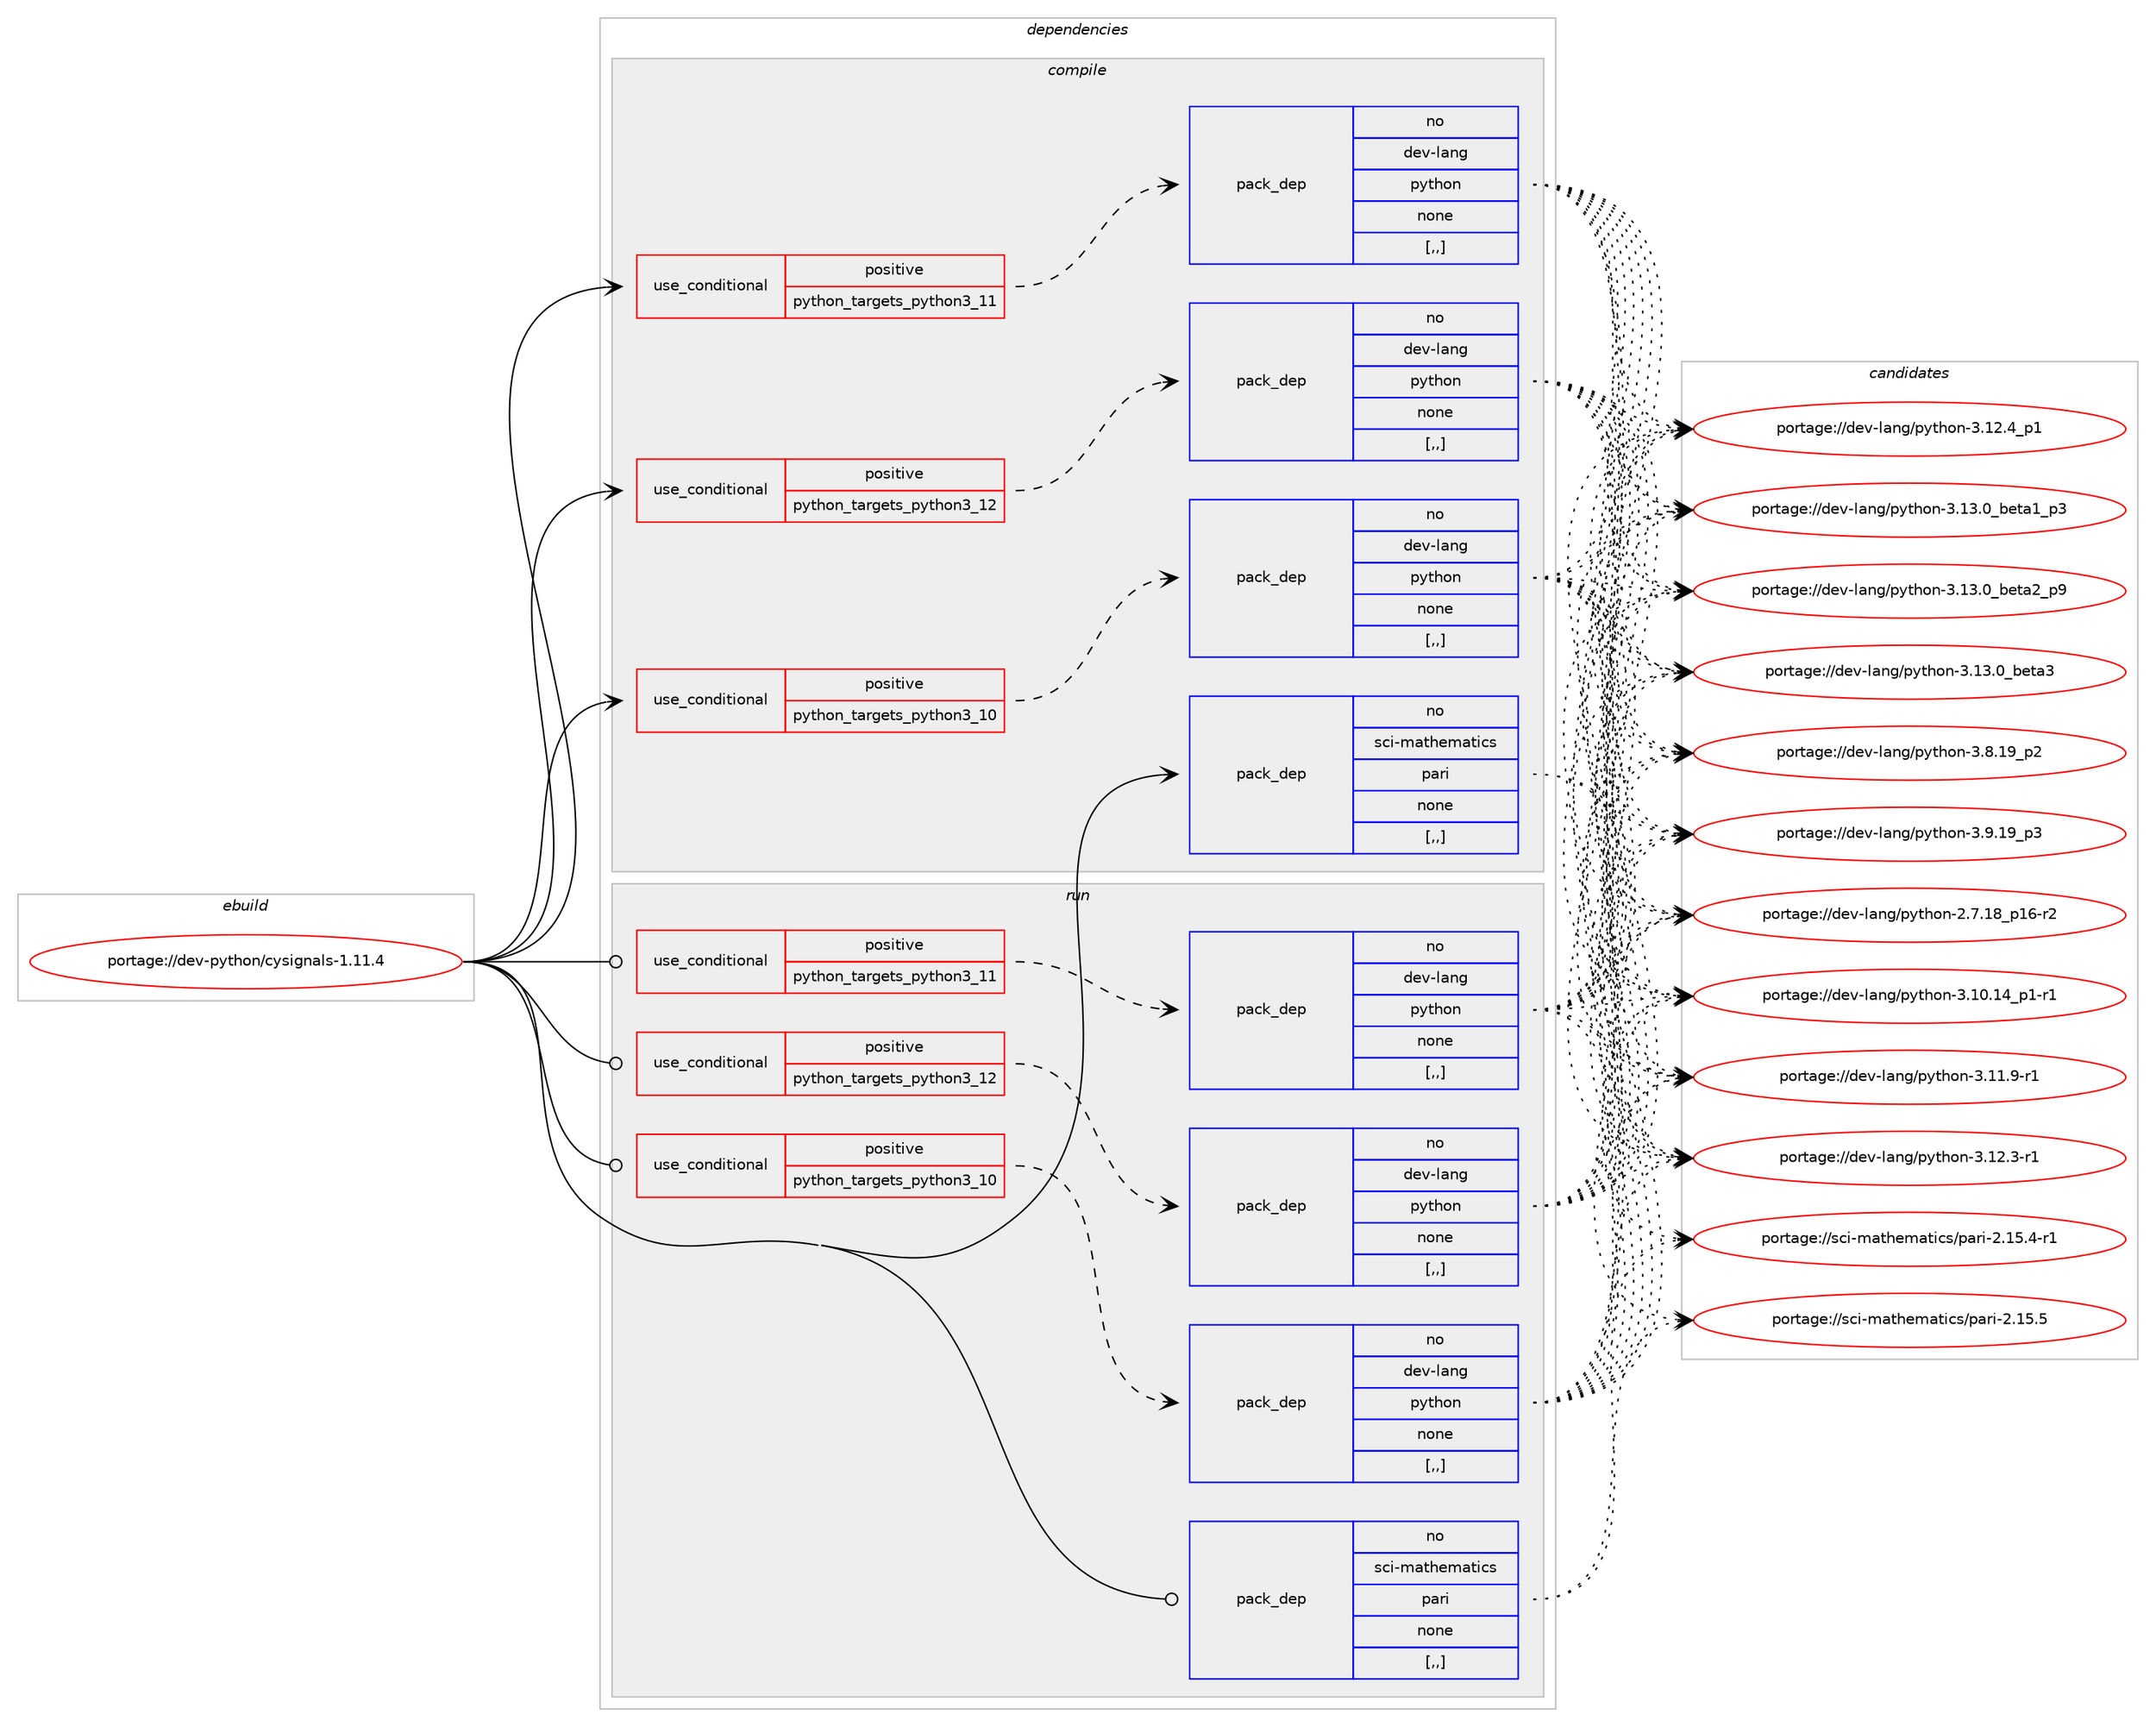 digraph prolog {

# *************
# Graph options
# *************

newrank=true;
concentrate=true;
compound=true;
graph [rankdir=LR,fontname=Helvetica,fontsize=10,ranksep=1.5];#, ranksep=2.5, nodesep=0.2];
edge  [arrowhead=vee];
node  [fontname=Helvetica,fontsize=10];

# **********
# The ebuild
# **********

subgraph cluster_leftcol {
color=gray;
rank=same;
label=<<i>ebuild</i>>;
id [label="portage://dev-python/cysignals-1.11.4", color=red, width=4, href="../dev-python/cysignals-1.11.4.svg"];
}

# ****************
# The dependencies
# ****************

subgraph cluster_midcol {
color=gray;
label=<<i>dependencies</i>>;
subgraph cluster_compile {
fillcolor="#eeeeee";
style=filled;
label=<<i>compile</i>>;
subgraph cond31198 {
dependency141396 [label=<<TABLE BORDER="0" CELLBORDER="1" CELLSPACING="0" CELLPADDING="4"><TR><TD ROWSPAN="3" CELLPADDING="10">use_conditional</TD></TR><TR><TD>positive</TD></TR><TR><TD>python_targets_python3_10</TD></TR></TABLE>>, shape=none, color=red];
subgraph pack108986 {
dependency141397 [label=<<TABLE BORDER="0" CELLBORDER="1" CELLSPACING="0" CELLPADDING="4" WIDTH="220"><TR><TD ROWSPAN="6" CELLPADDING="30">pack_dep</TD></TR><TR><TD WIDTH="110">no</TD></TR><TR><TD>dev-lang</TD></TR><TR><TD>python</TD></TR><TR><TD>none</TD></TR><TR><TD>[,,]</TD></TR></TABLE>>, shape=none, color=blue];
}
dependency141396:e -> dependency141397:w [weight=20,style="dashed",arrowhead="vee"];
}
id:e -> dependency141396:w [weight=20,style="solid",arrowhead="vee"];
subgraph cond31199 {
dependency141398 [label=<<TABLE BORDER="0" CELLBORDER="1" CELLSPACING="0" CELLPADDING="4"><TR><TD ROWSPAN="3" CELLPADDING="10">use_conditional</TD></TR><TR><TD>positive</TD></TR><TR><TD>python_targets_python3_11</TD></TR></TABLE>>, shape=none, color=red];
subgraph pack108987 {
dependency141399 [label=<<TABLE BORDER="0" CELLBORDER="1" CELLSPACING="0" CELLPADDING="4" WIDTH="220"><TR><TD ROWSPAN="6" CELLPADDING="30">pack_dep</TD></TR><TR><TD WIDTH="110">no</TD></TR><TR><TD>dev-lang</TD></TR><TR><TD>python</TD></TR><TR><TD>none</TD></TR><TR><TD>[,,]</TD></TR></TABLE>>, shape=none, color=blue];
}
dependency141398:e -> dependency141399:w [weight=20,style="dashed",arrowhead="vee"];
}
id:e -> dependency141398:w [weight=20,style="solid",arrowhead="vee"];
subgraph cond31200 {
dependency141400 [label=<<TABLE BORDER="0" CELLBORDER="1" CELLSPACING="0" CELLPADDING="4"><TR><TD ROWSPAN="3" CELLPADDING="10">use_conditional</TD></TR><TR><TD>positive</TD></TR><TR><TD>python_targets_python3_12</TD></TR></TABLE>>, shape=none, color=red];
subgraph pack108988 {
dependency141401 [label=<<TABLE BORDER="0" CELLBORDER="1" CELLSPACING="0" CELLPADDING="4" WIDTH="220"><TR><TD ROWSPAN="6" CELLPADDING="30">pack_dep</TD></TR><TR><TD WIDTH="110">no</TD></TR><TR><TD>dev-lang</TD></TR><TR><TD>python</TD></TR><TR><TD>none</TD></TR><TR><TD>[,,]</TD></TR></TABLE>>, shape=none, color=blue];
}
dependency141400:e -> dependency141401:w [weight=20,style="dashed",arrowhead="vee"];
}
id:e -> dependency141400:w [weight=20,style="solid",arrowhead="vee"];
subgraph pack108989 {
dependency141402 [label=<<TABLE BORDER="0" CELLBORDER="1" CELLSPACING="0" CELLPADDING="4" WIDTH="220"><TR><TD ROWSPAN="6" CELLPADDING="30">pack_dep</TD></TR><TR><TD WIDTH="110">no</TD></TR><TR><TD>sci-mathematics</TD></TR><TR><TD>pari</TD></TR><TR><TD>none</TD></TR><TR><TD>[,,]</TD></TR></TABLE>>, shape=none, color=blue];
}
id:e -> dependency141402:w [weight=20,style="solid",arrowhead="vee"];
}
subgraph cluster_compileandrun {
fillcolor="#eeeeee";
style=filled;
label=<<i>compile and run</i>>;
}
subgraph cluster_run {
fillcolor="#eeeeee";
style=filled;
label=<<i>run</i>>;
subgraph cond31201 {
dependency141403 [label=<<TABLE BORDER="0" CELLBORDER="1" CELLSPACING="0" CELLPADDING="4"><TR><TD ROWSPAN="3" CELLPADDING="10">use_conditional</TD></TR><TR><TD>positive</TD></TR><TR><TD>python_targets_python3_10</TD></TR></TABLE>>, shape=none, color=red];
subgraph pack108990 {
dependency141404 [label=<<TABLE BORDER="0" CELLBORDER="1" CELLSPACING="0" CELLPADDING="4" WIDTH="220"><TR><TD ROWSPAN="6" CELLPADDING="30">pack_dep</TD></TR><TR><TD WIDTH="110">no</TD></TR><TR><TD>dev-lang</TD></TR><TR><TD>python</TD></TR><TR><TD>none</TD></TR><TR><TD>[,,]</TD></TR></TABLE>>, shape=none, color=blue];
}
dependency141403:e -> dependency141404:w [weight=20,style="dashed",arrowhead="vee"];
}
id:e -> dependency141403:w [weight=20,style="solid",arrowhead="odot"];
subgraph cond31202 {
dependency141405 [label=<<TABLE BORDER="0" CELLBORDER="1" CELLSPACING="0" CELLPADDING="4"><TR><TD ROWSPAN="3" CELLPADDING="10">use_conditional</TD></TR><TR><TD>positive</TD></TR><TR><TD>python_targets_python3_11</TD></TR></TABLE>>, shape=none, color=red];
subgraph pack108991 {
dependency141406 [label=<<TABLE BORDER="0" CELLBORDER="1" CELLSPACING="0" CELLPADDING="4" WIDTH="220"><TR><TD ROWSPAN="6" CELLPADDING="30">pack_dep</TD></TR><TR><TD WIDTH="110">no</TD></TR><TR><TD>dev-lang</TD></TR><TR><TD>python</TD></TR><TR><TD>none</TD></TR><TR><TD>[,,]</TD></TR></TABLE>>, shape=none, color=blue];
}
dependency141405:e -> dependency141406:w [weight=20,style="dashed",arrowhead="vee"];
}
id:e -> dependency141405:w [weight=20,style="solid",arrowhead="odot"];
subgraph cond31203 {
dependency141407 [label=<<TABLE BORDER="0" CELLBORDER="1" CELLSPACING="0" CELLPADDING="4"><TR><TD ROWSPAN="3" CELLPADDING="10">use_conditional</TD></TR><TR><TD>positive</TD></TR><TR><TD>python_targets_python3_12</TD></TR></TABLE>>, shape=none, color=red];
subgraph pack108992 {
dependency141408 [label=<<TABLE BORDER="0" CELLBORDER="1" CELLSPACING="0" CELLPADDING="4" WIDTH="220"><TR><TD ROWSPAN="6" CELLPADDING="30">pack_dep</TD></TR><TR><TD WIDTH="110">no</TD></TR><TR><TD>dev-lang</TD></TR><TR><TD>python</TD></TR><TR><TD>none</TD></TR><TR><TD>[,,]</TD></TR></TABLE>>, shape=none, color=blue];
}
dependency141407:e -> dependency141408:w [weight=20,style="dashed",arrowhead="vee"];
}
id:e -> dependency141407:w [weight=20,style="solid",arrowhead="odot"];
subgraph pack108993 {
dependency141409 [label=<<TABLE BORDER="0" CELLBORDER="1" CELLSPACING="0" CELLPADDING="4" WIDTH="220"><TR><TD ROWSPAN="6" CELLPADDING="30">pack_dep</TD></TR><TR><TD WIDTH="110">no</TD></TR><TR><TD>sci-mathematics</TD></TR><TR><TD>pari</TD></TR><TR><TD>none</TD></TR><TR><TD>[,,]</TD></TR></TABLE>>, shape=none, color=blue];
}
id:e -> dependency141409:w [weight=20,style="solid",arrowhead="odot"];
}
}

# **************
# The candidates
# **************

subgraph cluster_choices {
rank=same;
color=gray;
label=<<i>candidates</i>>;

subgraph choice108986 {
color=black;
nodesep=1;
choice100101118451089711010347112121116104111110455046554649569511249544511450 [label="portage://dev-lang/python-2.7.18_p16-r2", color=red, width=4,href="../dev-lang/python-2.7.18_p16-r2.svg"];
choice100101118451089711010347112121116104111110455146494846495295112494511449 [label="portage://dev-lang/python-3.10.14_p1-r1", color=red, width=4,href="../dev-lang/python-3.10.14_p1-r1.svg"];
choice100101118451089711010347112121116104111110455146494946574511449 [label="portage://dev-lang/python-3.11.9-r1", color=red, width=4,href="../dev-lang/python-3.11.9-r1.svg"];
choice100101118451089711010347112121116104111110455146495046514511449 [label="portage://dev-lang/python-3.12.3-r1", color=red, width=4,href="../dev-lang/python-3.12.3-r1.svg"];
choice100101118451089711010347112121116104111110455146495046529511249 [label="portage://dev-lang/python-3.12.4_p1", color=red, width=4,href="../dev-lang/python-3.12.4_p1.svg"];
choice10010111845108971101034711212111610411111045514649514648959810111697499511251 [label="portage://dev-lang/python-3.13.0_beta1_p3", color=red, width=4,href="../dev-lang/python-3.13.0_beta1_p3.svg"];
choice10010111845108971101034711212111610411111045514649514648959810111697509511257 [label="portage://dev-lang/python-3.13.0_beta2_p9", color=red, width=4,href="../dev-lang/python-3.13.0_beta2_p9.svg"];
choice1001011184510897110103471121211161041111104551464951464895981011169751 [label="portage://dev-lang/python-3.13.0_beta3", color=red, width=4,href="../dev-lang/python-3.13.0_beta3.svg"];
choice100101118451089711010347112121116104111110455146564649579511250 [label="portage://dev-lang/python-3.8.19_p2", color=red, width=4,href="../dev-lang/python-3.8.19_p2.svg"];
choice100101118451089711010347112121116104111110455146574649579511251 [label="portage://dev-lang/python-3.9.19_p3", color=red, width=4,href="../dev-lang/python-3.9.19_p3.svg"];
dependency141397:e -> choice100101118451089711010347112121116104111110455046554649569511249544511450:w [style=dotted,weight="100"];
dependency141397:e -> choice100101118451089711010347112121116104111110455146494846495295112494511449:w [style=dotted,weight="100"];
dependency141397:e -> choice100101118451089711010347112121116104111110455146494946574511449:w [style=dotted,weight="100"];
dependency141397:e -> choice100101118451089711010347112121116104111110455146495046514511449:w [style=dotted,weight="100"];
dependency141397:e -> choice100101118451089711010347112121116104111110455146495046529511249:w [style=dotted,weight="100"];
dependency141397:e -> choice10010111845108971101034711212111610411111045514649514648959810111697499511251:w [style=dotted,weight="100"];
dependency141397:e -> choice10010111845108971101034711212111610411111045514649514648959810111697509511257:w [style=dotted,weight="100"];
dependency141397:e -> choice1001011184510897110103471121211161041111104551464951464895981011169751:w [style=dotted,weight="100"];
dependency141397:e -> choice100101118451089711010347112121116104111110455146564649579511250:w [style=dotted,weight="100"];
dependency141397:e -> choice100101118451089711010347112121116104111110455146574649579511251:w [style=dotted,weight="100"];
}
subgraph choice108987 {
color=black;
nodesep=1;
choice100101118451089711010347112121116104111110455046554649569511249544511450 [label="portage://dev-lang/python-2.7.18_p16-r2", color=red, width=4,href="../dev-lang/python-2.7.18_p16-r2.svg"];
choice100101118451089711010347112121116104111110455146494846495295112494511449 [label="portage://dev-lang/python-3.10.14_p1-r1", color=red, width=4,href="../dev-lang/python-3.10.14_p1-r1.svg"];
choice100101118451089711010347112121116104111110455146494946574511449 [label="portage://dev-lang/python-3.11.9-r1", color=red, width=4,href="../dev-lang/python-3.11.9-r1.svg"];
choice100101118451089711010347112121116104111110455146495046514511449 [label="portage://dev-lang/python-3.12.3-r1", color=red, width=4,href="../dev-lang/python-3.12.3-r1.svg"];
choice100101118451089711010347112121116104111110455146495046529511249 [label="portage://dev-lang/python-3.12.4_p1", color=red, width=4,href="../dev-lang/python-3.12.4_p1.svg"];
choice10010111845108971101034711212111610411111045514649514648959810111697499511251 [label="portage://dev-lang/python-3.13.0_beta1_p3", color=red, width=4,href="../dev-lang/python-3.13.0_beta1_p3.svg"];
choice10010111845108971101034711212111610411111045514649514648959810111697509511257 [label="portage://dev-lang/python-3.13.0_beta2_p9", color=red, width=4,href="../dev-lang/python-3.13.0_beta2_p9.svg"];
choice1001011184510897110103471121211161041111104551464951464895981011169751 [label="portage://dev-lang/python-3.13.0_beta3", color=red, width=4,href="../dev-lang/python-3.13.0_beta3.svg"];
choice100101118451089711010347112121116104111110455146564649579511250 [label="portage://dev-lang/python-3.8.19_p2", color=red, width=4,href="../dev-lang/python-3.8.19_p2.svg"];
choice100101118451089711010347112121116104111110455146574649579511251 [label="portage://dev-lang/python-3.9.19_p3", color=red, width=4,href="../dev-lang/python-3.9.19_p3.svg"];
dependency141399:e -> choice100101118451089711010347112121116104111110455046554649569511249544511450:w [style=dotted,weight="100"];
dependency141399:e -> choice100101118451089711010347112121116104111110455146494846495295112494511449:w [style=dotted,weight="100"];
dependency141399:e -> choice100101118451089711010347112121116104111110455146494946574511449:w [style=dotted,weight="100"];
dependency141399:e -> choice100101118451089711010347112121116104111110455146495046514511449:w [style=dotted,weight="100"];
dependency141399:e -> choice100101118451089711010347112121116104111110455146495046529511249:w [style=dotted,weight="100"];
dependency141399:e -> choice10010111845108971101034711212111610411111045514649514648959810111697499511251:w [style=dotted,weight="100"];
dependency141399:e -> choice10010111845108971101034711212111610411111045514649514648959810111697509511257:w [style=dotted,weight="100"];
dependency141399:e -> choice1001011184510897110103471121211161041111104551464951464895981011169751:w [style=dotted,weight="100"];
dependency141399:e -> choice100101118451089711010347112121116104111110455146564649579511250:w [style=dotted,weight="100"];
dependency141399:e -> choice100101118451089711010347112121116104111110455146574649579511251:w [style=dotted,weight="100"];
}
subgraph choice108988 {
color=black;
nodesep=1;
choice100101118451089711010347112121116104111110455046554649569511249544511450 [label="portage://dev-lang/python-2.7.18_p16-r2", color=red, width=4,href="../dev-lang/python-2.7.18_p16-r2.svg"];
choice100101118451089711010347112121116104111110455146494846495295112494511449 [label="portage://dev-lang/python-3.10.14_p1-r1", color=red, width=4,href="../dev-lang/python-3.10.14_p1-r1.svg"];
choice100101118451089711010347112121116104111110455146494946574511449 [label="portage://dev-lang/python-3.11.9-r1", color=red, width=4,href="../dev-lang/python-3.11.9-r1.svg"];
choice100101118451089711010347112121116104111110455146495046514511449 [label="portage://dev-lang/python-3.12.3-r1", color=red, width=4,href="../dev-lang/python-3.12.3-r1.svg"];
choice100101118451089711010347112121116104111110455146495046529511249 [label="portage://dev-lang/python-3.12.4_p1", color=red, width=4,href="../dev-lang/python-3.12.4_p1.svg"];
choice10010111845108971101034711212111610411111045514649514648959810111697499511251 [label="portage://dev-lang/python-3.13.0_beta1_p3", color=red, width=4,href="../dev-lang/python-3.13.0_beta1_p3.svg"];
choice10010111845108971101034711212111610411111045514649514648959810111697509511257 [label="portage://dev-lang/python-3.13.0_beta2_p9", color=red, width=4,href="../dev-lang/python-3.13.0_beta2_p9.svg"];
choice1001011184510897110103471121211161041111104551464951464895981011169751 [label="portage://dev-lang/python-3.13.0_beta3", color=red, width=4,href="../dev-lang/python-3.13.0_beta3.svg"];
choice100101118451089711010347112121116104111110455146564649579511250 [label="portage://dev-lang/python-3.8.19_p2", color=red, width=4,href="../dev-lang/python-3.8.19_p2.svg"];
choice100101118451089711010347112121116104111110455146574649579511251 [label="portage://dev-lang/python-3.9.19_p3", color=red, width=4,href="../dev-lang/python-3.9.19_p3.svg"];
dependency141401:e -> choice100101118451089711010347112121116104111110455046554649569511249544511450:w [style=dotted,weight="100"];
dependency141401:e -> choice100101118451089711010347112121116104111110455146494846495295112494511449:w [style=dotted,weight="100"];
dependency141401:e -> choice100101118451089711010347112121116104111110455146494946574511449:w [style=dotted,weight="100"];
dependency141401:e -> choice100101118451089711010347112121116104111110455146495046514511449:w [style=dotted,weight="100"];
dependency141401:e -> choice100101118451089711010347112121116104111110455146495046529511249:w [style=dotted,weight="100"];
dependency141401:e -> choice10010111845108971101034711212111610411111045514649514648959810111697499511251:w [style=dotted,weight="100"];
dependency141401:e -> choice10010111845108971101034711212111610411111045514649514648959810111697509511257:w [style=dotted,weight="100"];
dependency141401:e -> choice1001011184510897110103471121211161041111104551464951464895981011169751:w [style=dotted,weight="100"];
dependency141401:e -> choice100101118451089711010347112121116104111110455146564649579511250:w [style=dotted,weight="100"];
dependency141401:e -> choice100101118451089711010347112121116104111110455146574649579511251:w [style=dotted,weight="100"];
}
subgraph choice108989 {
color=black;
nodesep=1;
choice11599105451099711610410110997116105991154711297114105455046495346524511449 [label="portage://sci-mathematics/pari-2.15.4-r1", color=red, width=4,href="../sci-mathematics/pari-2.15.4-r1.svg"];
choice1159910545109971161041011099711610599115471129711410545504649534653 [label="portage://sci-mathematics/pari-2.15.5", color=red, width=4,href="../sci-mathematics/pari-2.15.5.svg"];
dependency141402:e -> choice11599105451099711610410110997116105991154711297114105455046495346524511449:w [style=dotted,weight="100"];
dependency141402:e -> choice1159910545109971161041011099711610599115471129711410545504649534653:w [style=dotted,weight="100"];
}
subgraph choice108990 {
color=black;
nodesep=1;
choice100101118451089711010347112121116104111110455046554649569511249544511450 [label="portage://dev-lang/python-2.7.18_p16-r2", color=red, width=4,href="../dev-lang/python-2.7.18_p16-r2.svg"];
choice100101118451089711010347112121116104111110455146494846495295112494511449 [label="portage://dev-lang/python-3.10.14_p1-r1", color=red, width=4,href="../dev-lang/python-3.10.14_p1-r1.svg"];
choice100101118451089711010347112121116104111110455146494946574511449 [label="portage://dev-lang/python-3.11.9-r1", color=red, width=4,href="../dev-lang/python-3.11.9-r1.svg"];
choice100101118451089711010347112121116104111110455146495046514511449 [label="portage://dev-lang/python-3.12.3-r1", color=red, width=4,href="../dev-lang/python-3.12.3-r1.svg"];
choice100101118451089711010347112121116104111110455146495046529511249 [label="portage://dev-lang/python-3.12.4_p1", color=red, width=4,href="../dev-lang/python-3.12.4_p1.svg"];
choice10010111845108971101034711212111610411111045514649514648959810111697499511251 [label="portage://dev-lang/python-3.13.0_beta1_p3", color=red, width=4,href="../dev-lang/python-3.13.0_beta1_p3.svg"];
choice10010111845108971101034711212111610411111045514649514648959810111697509511257 [label="portage://dev-lang/python-3.13.0_beta2_p9", color=red, width=4,href="../dev-lang/python-3.13.0_beta2_p9.svg"];
choice1001011184510897110103471121211161041111104551464951464895981011169751 [label="portage://dev-lang/python-3.13.0_beta3", color=red, width=4,href="../dev-lang/python-3.13.0_beta3.svg"];
choice100101118451089711010347112121116104111110455146564649579511250 [label="portage://dev-lang/python-3.8.19_p2", color=red, width=4,href="../dev-lang/python-3.8.19_p2.svg"];
choice100101118451089711010347112121116104111110455146574649579511251 [label="portage://dev-lang/python-3.9.19_p3", color=red, width=4,href="../dev-lang/python-3.9.19_p3.svg"];
dependency141404:e -> choice100101118451089711010347112121116104111110455046554649569511249544511450:w [style=dotted,weight="100"];
dependency141404:e -> choice100101118451089711010347112121116104111110455146494846495295112494511449:w [style=dotted,weight="100"];
dependency141404:e -> choice100101118451089711010347112121116104111110455146494946574511449:w [style=dotted,weight="100"];
dependency141404:e -> choice100101118451089711010347112121116104111110455146495046514511449:w [style=dotted,weight="100"];
dependency141404:e -> choice100101118451089711010347112121116104111110455146495046529511249:w [style=dotted,weight="100"];
dependency141404:e -> choice10010111845108971101034711212111610411111045514649514648959810111697499511251:w [style=dotted,weight="100"];
dependency141404:e -> choice10010111845108971101034711212111610411111045514649514648959810111697509511257:w [style=dotted,weight="100"];
dependency141404:e -> choice1001011184510897110103471121211161041111104551464951464895981011169751:w [style=dotted,weight="100"];
dependency141404:e -> choice100101118451089711010347112121116104111110455146564649579511250:w [style=dotted,weight="100"];
dependency141404:e -> choice100101118451089711010347112121116104111110455146574649579511251:w [style=dotted,weight="100"];
}
subgraph choice108991 {
color=black;
nodesep=1;
choice100101118451089711010347112121116104111110455046554649569511249544511450 [label="portage://dev-lang/python-2.7.18_p16-r2", color=red, width=4,href="../dev-lang/python-2.7.18_p16-r2.svg"];
choice100101118451089711010347112121116104111110455146494846495295112494511449 [label="portage://dev-lang/python-3.10.14_p1-r1", color=red, width=4,href="../dev-lang/python-3.10.14_p1-r1.svg"];
choice100101118451089711010347112121116104111110455146494946574511449 [label="portage://dev-lang/python-3.11.9-r1", color=red, width=4,href="../dev-lang/python-3.11.9-r1.svg"];
choice100101118451089711010347112121116104111110455146495046514511449 [label="portage://dev-lang/python-3.12.3-r1", color=red, width=4,href="../dev-lang/python-3.12.3-r1.svg"];
choice100101118451089711010347112121116104111110455146495046529511249 [label="portage://dev-lang/python-3.12.4_p1", color=red, width=4,href="../dev-lang/python-3.12.4_p1.svg"];
choice10010111845108971101034711212111610411111045514649514648959810111697499511251 [label="portage://dev-lang/python-3.13.0_beta1_p3", color=red, width=4,href="../dev-lang/python-3.13.0_beta1_p3.svg"];
choice10010111845108971101034711212111610411111045514649514648959810111697509511257 [label="portage://dev-lang/python-3.13.0_beta2_p9", color=red, width=4,href="../dev-lang/python-3.13.0_beta2_p9.svg"];
choice1001011184510897110103471121211161041111104551464951464895981011169751 [label="portage://dev-lang/python-3.13.0_beta3", color=red, width=4,href="../dev-lang/python-3.13.0_beta3.svg"];
choice100101118451089711010347112121116104111110455146564649579511250 [label="portage://dev-lang/python-3.8.19_p2", color=red, width=4,href="../dev-lang/python-3.8.19_p2.svg"];
choice100101118451089711010347112121116104111110455146574649579511251 [label="portage://dev-lang/python-3.9.19_p3", color=red, width=4,href="../dev-lang/python-3.9.19_p3.svg"];
dependency141406:e -> choice100101118451089711010347112121116104111110455046554649569511249544511450:w [style=dotted,weight="100"];
dependency141406:e -> choice100101118451089711010347112121116104111110455146494846495295112494511449:w [style=dotted,weight="100"];
dependency141406:e -> choice100101118451089711010347112121116104111110455146494946574511449:w [style=dotted,weight="100"];
dependency141406:e -> choice100101118451089711010347112121116104111110455146495046514511449:w [style=dotted,weight="100"];
dependency141406:e -> choice100101118451089711010347112121116104111110455146495046529511249:w [style=dotted,weight="100"];
dependency141406:e -> choice10010111845108971101034711212111610411111045514649514648959810111697499511251:w [style=dotted,weight="100"];
dependency141406:e -> choice10010111845108971101034711212111610411111045514649514648959810111697509511257:w [style=dotted,weight="100"];
dependency141406:e -> choice1001011184510897110103471121211161041111104551464951464895981011169751:w [style=dotted,weight="100"];
dependency141406:e -> choice100101118451089711010347112121116104111110455146564649579511250:w [style=dotted,weight="100"];
dependency141406:e -> choice100101118451089711010347112121116104111110455146574649579511251:w [style=dotted,weight="100"];
}
subgraph choice108992 {
color=black;
nodesep=1;
choice100101118451089711010347112121116104111110455046554649569511249544511450 [label="portage://dev-lang/python-2.7.18_p16-r2", color=red, width=4,href="../dev-lang/python-2.7.18_p16-r2.svg"];
choice100101118451089711010347112121116104111110455146494846495295112494511449 [label="portage://dev-lang/python-3.10.14_p1-r1", color=red, width=4,href="../dev-lang/python-3.10.14_p1-r1.svg"];
choice100101118451089711010347112121116104111110455146494946574511449 [label="portage://dev-lang/python-3.11.9-r1", color=red, width=4,href="../dev-lang/python-3.11.9-r1.svg"];
choice100101118451089711010347112121116104111110455146495046514511449 [label="portage://dev-lang/python-3.12.3-r1", color=red, width=4,href="../dev-lang/python-3.12.3-r1.svg"];
choice100101118451089711010347112121116104111110455146495046529511249 [label="portage://dev-lang/python-3.12.4_p1", color=red, width=4,href="../dev-lang/python-3.12.4_p1.svg"];
choice10010111845108971101034711212111610411111045514649514648959810111697499511251 [label="portage://dev-lang/python-3.13.0_beta1_p3", color=red, width=4,href="../dev-lang/python-3.13.0_beta1_p3.svg"];
choice10010111845108971101034711212111610411111045514649514648959810111697509511257 [label="portage://dev-lang/python-3.13.0_beta2_p9", color=red, width=4,href="../dev-lang/python-3.13.0_beta2_p9.svg"];
choice1001011184510897110103471121211161041111104551464951464895981011169751 [label="portage://dev-lang/python-3.13.0_beta3", color=red, width=4,href="../dev-lang/python-3.13.0_beta3.svg"];
choice100101118451089711010347112121116104111110455146564649579511250 [label="portage://dev-lang/python-3.8.19_p2", color=red, width=4,href="../dev-lang/python-3.8.19_p2.svg"];
choice100101118451089711010347112121116104111110455146574649579511251 [label="portage://dev-lang/python-3.9.19_p3", color=red, width=4,href="../dev-lang/python-3.9.19_p3.svg"];
dependency141408:e -> choice100101118451089711010347112121116104111110455046554649569511249544511450:w [style=dotted,weight="100"];
dependency141408:e -> choice100101118451089711010347112121116104111110455146494846495295112494511449:w [style=dotted,weight="100"];
dependency141408:e -> choice100101118451089711010347112121116104111110455146494946574511449:w [style=dotted,weight="100"];
dependency141408:e -> choice100101118451089711010347112121116104111110455146495046514511449:w [style=dotted,weight="100"];
dependency141408:e -> choice100101118451089711010347112121116104111110455146495046529511249:w [style=dotted,weight="100"];
dependency141408:e -> choice10010111845108971101034711212111610411111045514649514648959810111697499511251:w [style=dotted,weight="100"];
dependency141408:e -> choice10010111845108971101034711212111610411111045514649514648959810111697509511257:w [style=dotted,weight="100"];
dependency141408:e -> choice1001011184510897110103471121211161041111104551464951464895981011169751:w [style=dotted,weight="100"];
dependency141408:e -> choice100101118451089711010347112121116104111110455146564649579511250:w [style=dotted,weight="100"];
dependency141408:e -> choice100101118451089711010347112121116104111110455146574649579511251:w [style=dotted,weight="100"];
}
subgraph choice108993 {
color=black;
nodesep=1;
choice11599105451099711610410110997116105991154711297114105455046495346524511449 [label="portage://sci-mathematics/pari-2.15.4-r1", color=red, width=4,href="../sci-mathematics/pari-2.15.4-r1.svg"];
choice1159910545109971161041011099711610599115471129711410545504649534653 [label="portage://sci-mathematics/pari-2.15.5", color=red, width=4,href="../sci-mathematics/pari-2.15.5.svg"];
dependency141409:e -> choice11599105451099711610410110997116105991154711297114105455046495346524511449:w [style=dotted,weight="100"];
dependency141409:e -> choice1159910545109971161041011099711610599115471129711410545504649534653:w [style=dotted,weight="100"];
}
}

}
